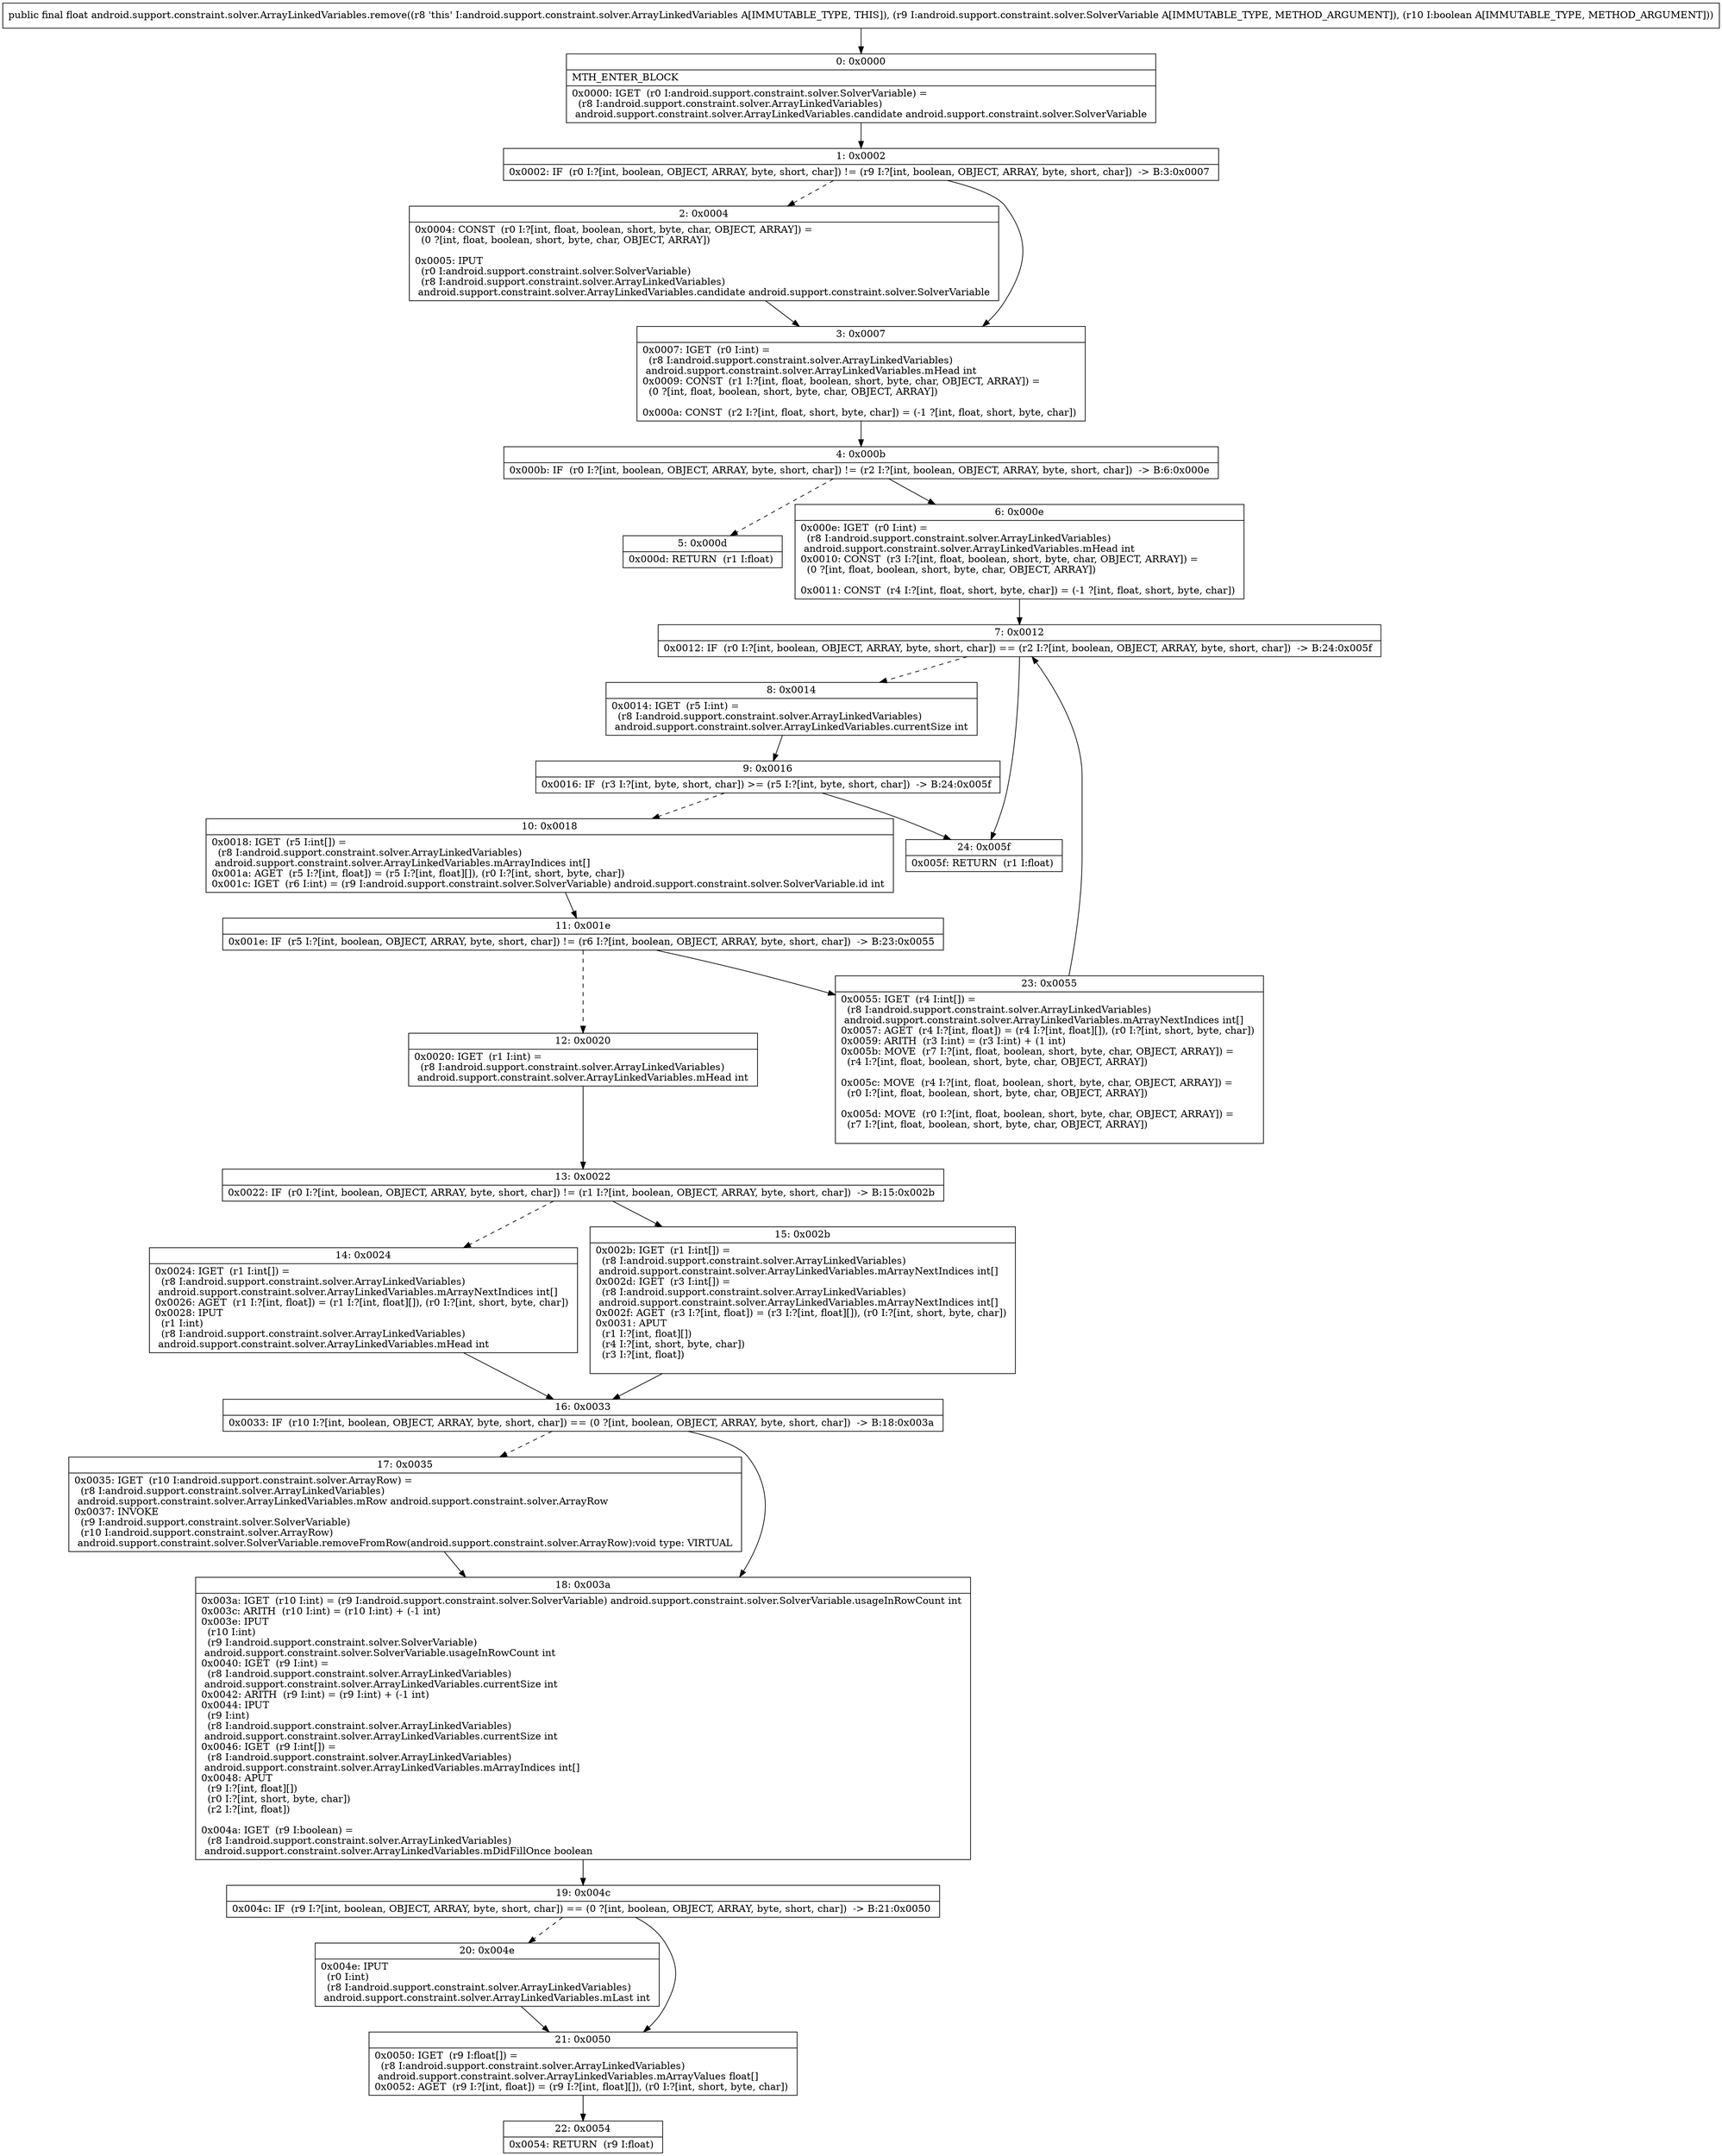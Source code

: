 digraph "CFG forandroid.support.constraint.solver.ArrayLinkedVariables.remove(Landroid\/support\/constraint\/solver\/SolverVariable;Z)F" {
Node_0 [shape=record,label="{0\:\ 0x0000|MTH_ENTER_BLOCK\l|0x0000: IGET  (r0 I:android.support.constraint.solver.SolverVariable) = \l  (r8 I:android.support.constraint.solver.ArrayLinkedVariables)\l android.support.constraint.solver.ArrayLinkedVariables.candidate android.support.constraint.solver.SolverVariable \l}"];
Node_1 [shape=record,label="{1\:\ 0x0002|0x0002: IF  (r0 I:?[int, boolean, OBJECT, ARRAY, byte, short, char]) != (r9 I:?[int, boolean, OBJECT, ARRAY, byte, short, char])  \-\> B:3:0x0007 \l}"];
Node_2 [shape=record,label="{2\:\ 0x0004|0x0004: CONST  (r0 I:?[int, float, boolean, short, byte, char, OBJECT, ARRAY]) = \l  (0 ?[int, float, boolean, short, byte, char, OBJECT, ARRAY])\l \l0x0005: IPUT  \l  (r0 I:android.support.constraint.solver.SolverVariable)\l  (r8 I:android.support.constraint.solver.ArrayLinkedVariables)\l android.support.constraint.solver.ArrayLinkedVariables.candidate android.support.constraint.solver.SolverVariable \l}"];
Node_3 [shape=record,label="{3\:\ 0x0007|0x0007: IGET  (r0 I:int) = \l  (r8 I:android.support.constraint.solver.ArrayLinkedVariables)\l android.support.constraint.solver.ArrayLinkedVariables.mHead int \l0x0009: CONST  (r1 I:?[int, float, boolean, short, byte, char, OBJECT, ARRAY]) = \l  (0 ?[int, float, boolean, short, byte, char, OBJECT, ARRAY])\l \l0x000a: CONST  (r2 I:?[int, float, short, byte, char]) = (\-1 ?[int, float, short, byte, char]) \l}"];
Node_4 [shape=record,label="{4\:\ 0x000b|0x000b: IF  (r0 I:?[int, boolean, OBJECT, ARRAY, byte, short, char]) != (r2 I:?[int, boolean, OBJECT, ARRAY, byte, short, char])  \-\> B:6:0x000e \l}"];
Node_5 [shape=record,label="{5\:\ 0x000d|0x000d: RETURN  (r1 I:float) \l}"];
Node_6 [shape=record,label="{6\:\ 0x000e|0x000e: IGET  (r0 I:int) = \l  (r8 I:android.support.constraint.solver.ArrayLinkedVariables)\l android.support.constraint.solver.ArrayLinkedVariables.mHead int \l0x0010: CONST  (r3 I:?[int, float, boolean, short, byte, char, OBJECT, ARRAY]) = \l  (0 ?[int, float, boolean, short, byte, char, OBJECT, ARRAY])\l \l0x0011: CONST  (r4 I:?[int, float, short, byte, char]) = (\-1 ?[int, float, short, byte, char]) \l}"];
Node_7 [shape=record,label="{7\:\ 0x0012|0x0012: IF  (r0 I:?[int, boolean, OBJECT, ARRAY, byte, short, char]) == (r2 I:?[int, boolean, OBJECT, ARRAY, byte, short, char])  \-\> B:24:0x005f \l}"];
Node_8 [shape=record,label="{8\:\ 0x0014|0x0014: IGET  (r5 I:int) = \l  (r8 I:android.support.constraint.solver.ArrayLinkedVariables)\l android.support.constraint.solver.ArrayLinkedVariables.currentSize int \l}"];
Node_9 [shape=record,label="{9\:\ 0x0016|0x0016: IF  (r3 I:?[int, byte, short, char]) \>= (r5 I:?[int, byte, short, char])  \-\> B:24:0x005f \l}"];
Node_10 [shape=record,label="{10\:\ 0x0018|0x0018: IGET  (r5 I:int[]) = \l  (r8 I:android.support.constraint.solver.ArrayLinkedVariables)\l android.support.constraint.solver.ArrayLinkedVariables.mArrayIndices int[] \l0x001a: AGET  (r5 I:?[int, float]) = (r5 I:?[int, float][]), (r0 I:?[int, short, byte, char]) \l0x001c: IGET  (r6 I:int) = (r9 I:android.support.constraint.solver.SolverVariable) android.support.constraint.solver.SolverVariable.id int \l}"];
Node_11 [shape=record,label="{11\:\ 0x001e|0x001e: IF  (r5 I:?[int, boolean, OBJECT, ARRAY, byte, short, char]) != (r6 I:?[int, boolean, OBJECT, ARRAY, byte, short, char])  \-\> B:23:0x0055 \l}"];
Node_12 [shape=record,label="{12\:\ 0x0020|0x0020: IGET  (r1 I:int) = \l  (r8 I:android.support.constraint.solver.ArrayLinkedVariables)\l android.support.constraint.solver.ArrayLinkedVariables.mHead int \l}"];
Node_13 [shape=record,label="{13\:\ 0x0022|0x0022: IF  (r0 I:?[int, boolean, OBJECT, ARRAY, byte, short, char]) != (r1 I:?[int, boolean, OBJECT, ARRAY, byte, short, char])  \-\> B:15:0x002b \l}"];
Node_14 [shape=record,label="{14\:\ 0x0024|0x0024: IGET  (r1 I:int[]) = \l  (r8 I:android.support.constraint.solver.ArrayLinkedVariables)\l android.support.constraint.solver.ArrayLinkedVariables.mArrayNextIndices int[] \l0x0026: AGET  (r1 I:?[int, float]) = (r1 I:?[int, float][]), (r0 I:?[int, short, byte, char]) \l0x0028: IPUT  \l  (r1 I:int)\l  (r8 I:android.support.constraint.solver.ArrayLinkedVariables)\l android.support.constraint.solver.ArrayLinkedVariables.mHead int \l}"];
Node_15 [shape=record,label="{15\:\ 0x002b|0x002b: IGET  (r1 I:int[]) = \l  (r8 I:android.support.constraint.solver.ArrayLinkedVariables)\l android.support.constraint.solver.ArrayLinkedVariables.mArrayNextIndices int[] \l0x002d: IGET  (r3 I:int[]) = \l  (r8 I:android.support.constraint.solver.ArrayLinkedVariables)\l android.support.constraint.solver.ArrayLinkedVariables.mArrayNextIndices int[] \l0x002f: AGET  (r3 I:?[int, float]) = (r3 I:?[int, float][]), (r0 I:?[int, short, byte, char]) \l0x0031: APUT  \l  (r1 I:?[int, float][])\l  (r4 I:?[int, short, byte, char])\l  (r3 I:?[int, float])\l \l}"];
Node_16 [shape=record,label="{16\:\ 0x0033|0x0033: IF  (r10 I:?[int, boolean, OBJECT, ARRAY, byte, short, char]) == (0 ?[int, boolean, OBJECT, ARRAY, byte, short, char])  \-\> B:18:0x003a \l}"];
Node_17 [shape=record,label="{17\:\ 0x0035|0x0035: IGET  (r10 I:android.support.constraint.solver.ArrayRow) = \l  (r8 I:android.support.constraint.solver.ArrayLinkedVariables)\l android.support.constraint.solver.ArrayLinkedVariables.mRow android.support.constraint.solver.ArrayRow \l0x0037: INVOKE  \l  (r9 I:android.support.constraint.solver.SolverVariable)\l  (r10 I:android.support.constraint.solver.ArrayRow)\l android.support.constraint.solver.SolverVariable.removeFromRow(android.support.constraint.solver.ArrayRow):void type: VIRTUAL \l}"];
Node_18 [shape=record,label="{18\:\ 0x003a|0x003a: IGET  (r10 I:int) = (r9 I:android.support.constraint.solver.SolverVariable) android.support.constraint.solver.SolverVariable.usageInRowCount int \l0x003c: ARITH  (r10 I:int) = (r10 I:int) + (\-1 int) \l0x003e: IPUT  \l  (r10 I:int)\l  (r9 I:android.support.constraint.solver.SolverVariable)\l android.support.constraint.solver.SolverVariable.usageInRowCount int \l0x0040: IGET  (r9 I:int) = \l  (r8 I:android.support.constraint.solver.ArrayLinkedVariables)\l android.support.constraint.solver.ArrayLinkedVariables.currentSize int \l0x0042: ARITH  (r9 I:int) = (r9 I:int) + (\-1 int) \l0x0044: IPUT  \l  (r9 I:int)\l  (r8 I:android.support.constraint.solver.ArrayLinkedVariables)\l android.support.constraint.solver.ArrayLinkedVariables.currentSize int \l0x0046: IGET  (r9 I:int[]) = \l  (r8 I:android.support.constraint.solver.ArrayLinkedVariables)\l android.support.constraint.solver.ArrayLinkedVariables.mArrayIndices int[] \l0x0048: APUT  \l  (r9 I:?[int, float][])\l  (r0 I:?[int, short, byte, char])\l  (r2 I:?[int, float])\l \l0x004a: IGET  (r9 I:boolean) = \l  (r8 I:android.support.constraint.solver.ArrayLinkedVariables)\l android.support.constraint.solver.ArrayLinkedVariables.mDidFillOnce boolean \l}"];
Node_19 [shape=record,label="{19\:\ 0x004c|0x004c: IF  (r9 I:?[int, boolean, OBJECT, ARRAY, byte, short, char]) == (0 ?[int, boolean, OBJECT, ARRAY, byte, short, char])  \-\> B:21:0x0050 \l}"];
Node_20 [shape=record,label="{20\:\ 0x004e|0x004e: IPUT  \l  (r0 I:int)\l  (r8 I:android.support.constraint.solver.ArrayLinkedVariables)\l android.support.constraint.solver.ArrayLinkedVariables.mLast int \l}"];
Node_21 [shape=record,label="{21\:\ 0x0050|0x0050: IGET  (r9 I:float[]) = \l  (r8 I:android.support.constraint.solver.ArrayLinkedVariables)\l android.support.constraint.solver.ArrayLinkedVariables.mArrayValues float[] \l0x0052: AGET  (r9 I:?[int, float]) = (r9 I:?[int, float][]), (r0 I:?[int, short, byte, char]) \l}"];
Node_22 [shape=record,label="{22\:\ 0x0054|0x0054: RETURN  (r9 I:float) \l}"];
Node_23 [shape=record,label="{23\:\ 0x0055|0x0055: IGET  (r4 I:int[]) = \l  (r8 I:android.support.constraint.solver.ArrayLinkedVariables)\l android.support.constraint.solver.ArrayLinkedVariables.mArrayNextIndices int[] \l0x0057: AGET  (r4 I:?[int, float]) = (r4 I:?[int, float][]), (r0 I:?[int, short, byte, char]) \l0x0059: ARITH  (r3 I:int) = (r3 I:int) + (1 int) \l0x005b: MOVE  (r7 I:?[int, float, boolean, short, byte, char, OBJECT, ARRAY]) = \l  (r4 I:?[int, float, boolean, short, byte, char, OBJECT, ARRAY])\l \l0x005c: MOVE  (r4 I:?[int, float, boolean, short, byte, char, OBJECT, ARRAY]) = \l  (r0 I:?[int, float, boolean, short, byte, char, OBJECT, ARRAY])\l \l0x005d: MOVE  (r0 I:?[int, float, boolean, short, byte, char, OBJECT, ARRAY]) = \l  (r7 I:?[int, float, boolean, short, byte, char, OBJECT, ARRAY])\l \l}"];
Node_24 [shape=record,label="{24\:\ 0x005f|0x005f: RETURN  (r1 I:float) \l}"];
MethodNode[shape=record,label="{public final float android.support.constraint.solver.ArrayLinkedVariables.remove((r8 'this' I:android.support.constraint.solver.ArrayLinkedVariables A[IMMUTABLE_TYPE, THIS]), (r9 I:android.support.constraint.solver.SolverVariable A[IMMUTABLE_TYPE, METHOD_ARGUMENT]), (r10 I:boolean A[IMMUTABLE_TYPE, METHOD_ARGUMENT])) }"];
MethodNode -> Node_0;
Node_0 -> Node_1;
Node_1 -> Node_2[style=dashed];
Node_1 -> Node_3;
Node_2 -> Node_3;
Node_3 -> Node_4;
Node_4 -> Node_5[style=dashed];
Node_4 -> Node_6;
Node_6 -> Node_7;
Node_7 -> Node_8[style=dashed];
Node_7 -> Node_24;
Node_8 -> Node_9;
Node_9 -> Node_10[style=dashed];
Node_9 -> Node_24;
Node_10 -> Node_11;
Node_11 -> Node_12[style=dashed];
Node_11 -> Node_23;
Node_12 -> Node_13;
Node_13 -> Node_14[style=dashed];
Node_13 -> Node_15;
Node_14 -> Node_16;
Node_15 -> Node_16;
Node_16 -> Node_17[style=dashed];
Node_16 -> Node_18;
Node_17 -> Node_18;
Node_18 -> Node_19;
Node_19 -> Node_20[style=dashed];
Node_19 -> Node_21;
Node_20 -> Node_21;
Node_21 -> Node_22;
Node_23 -> Node_7;
}

